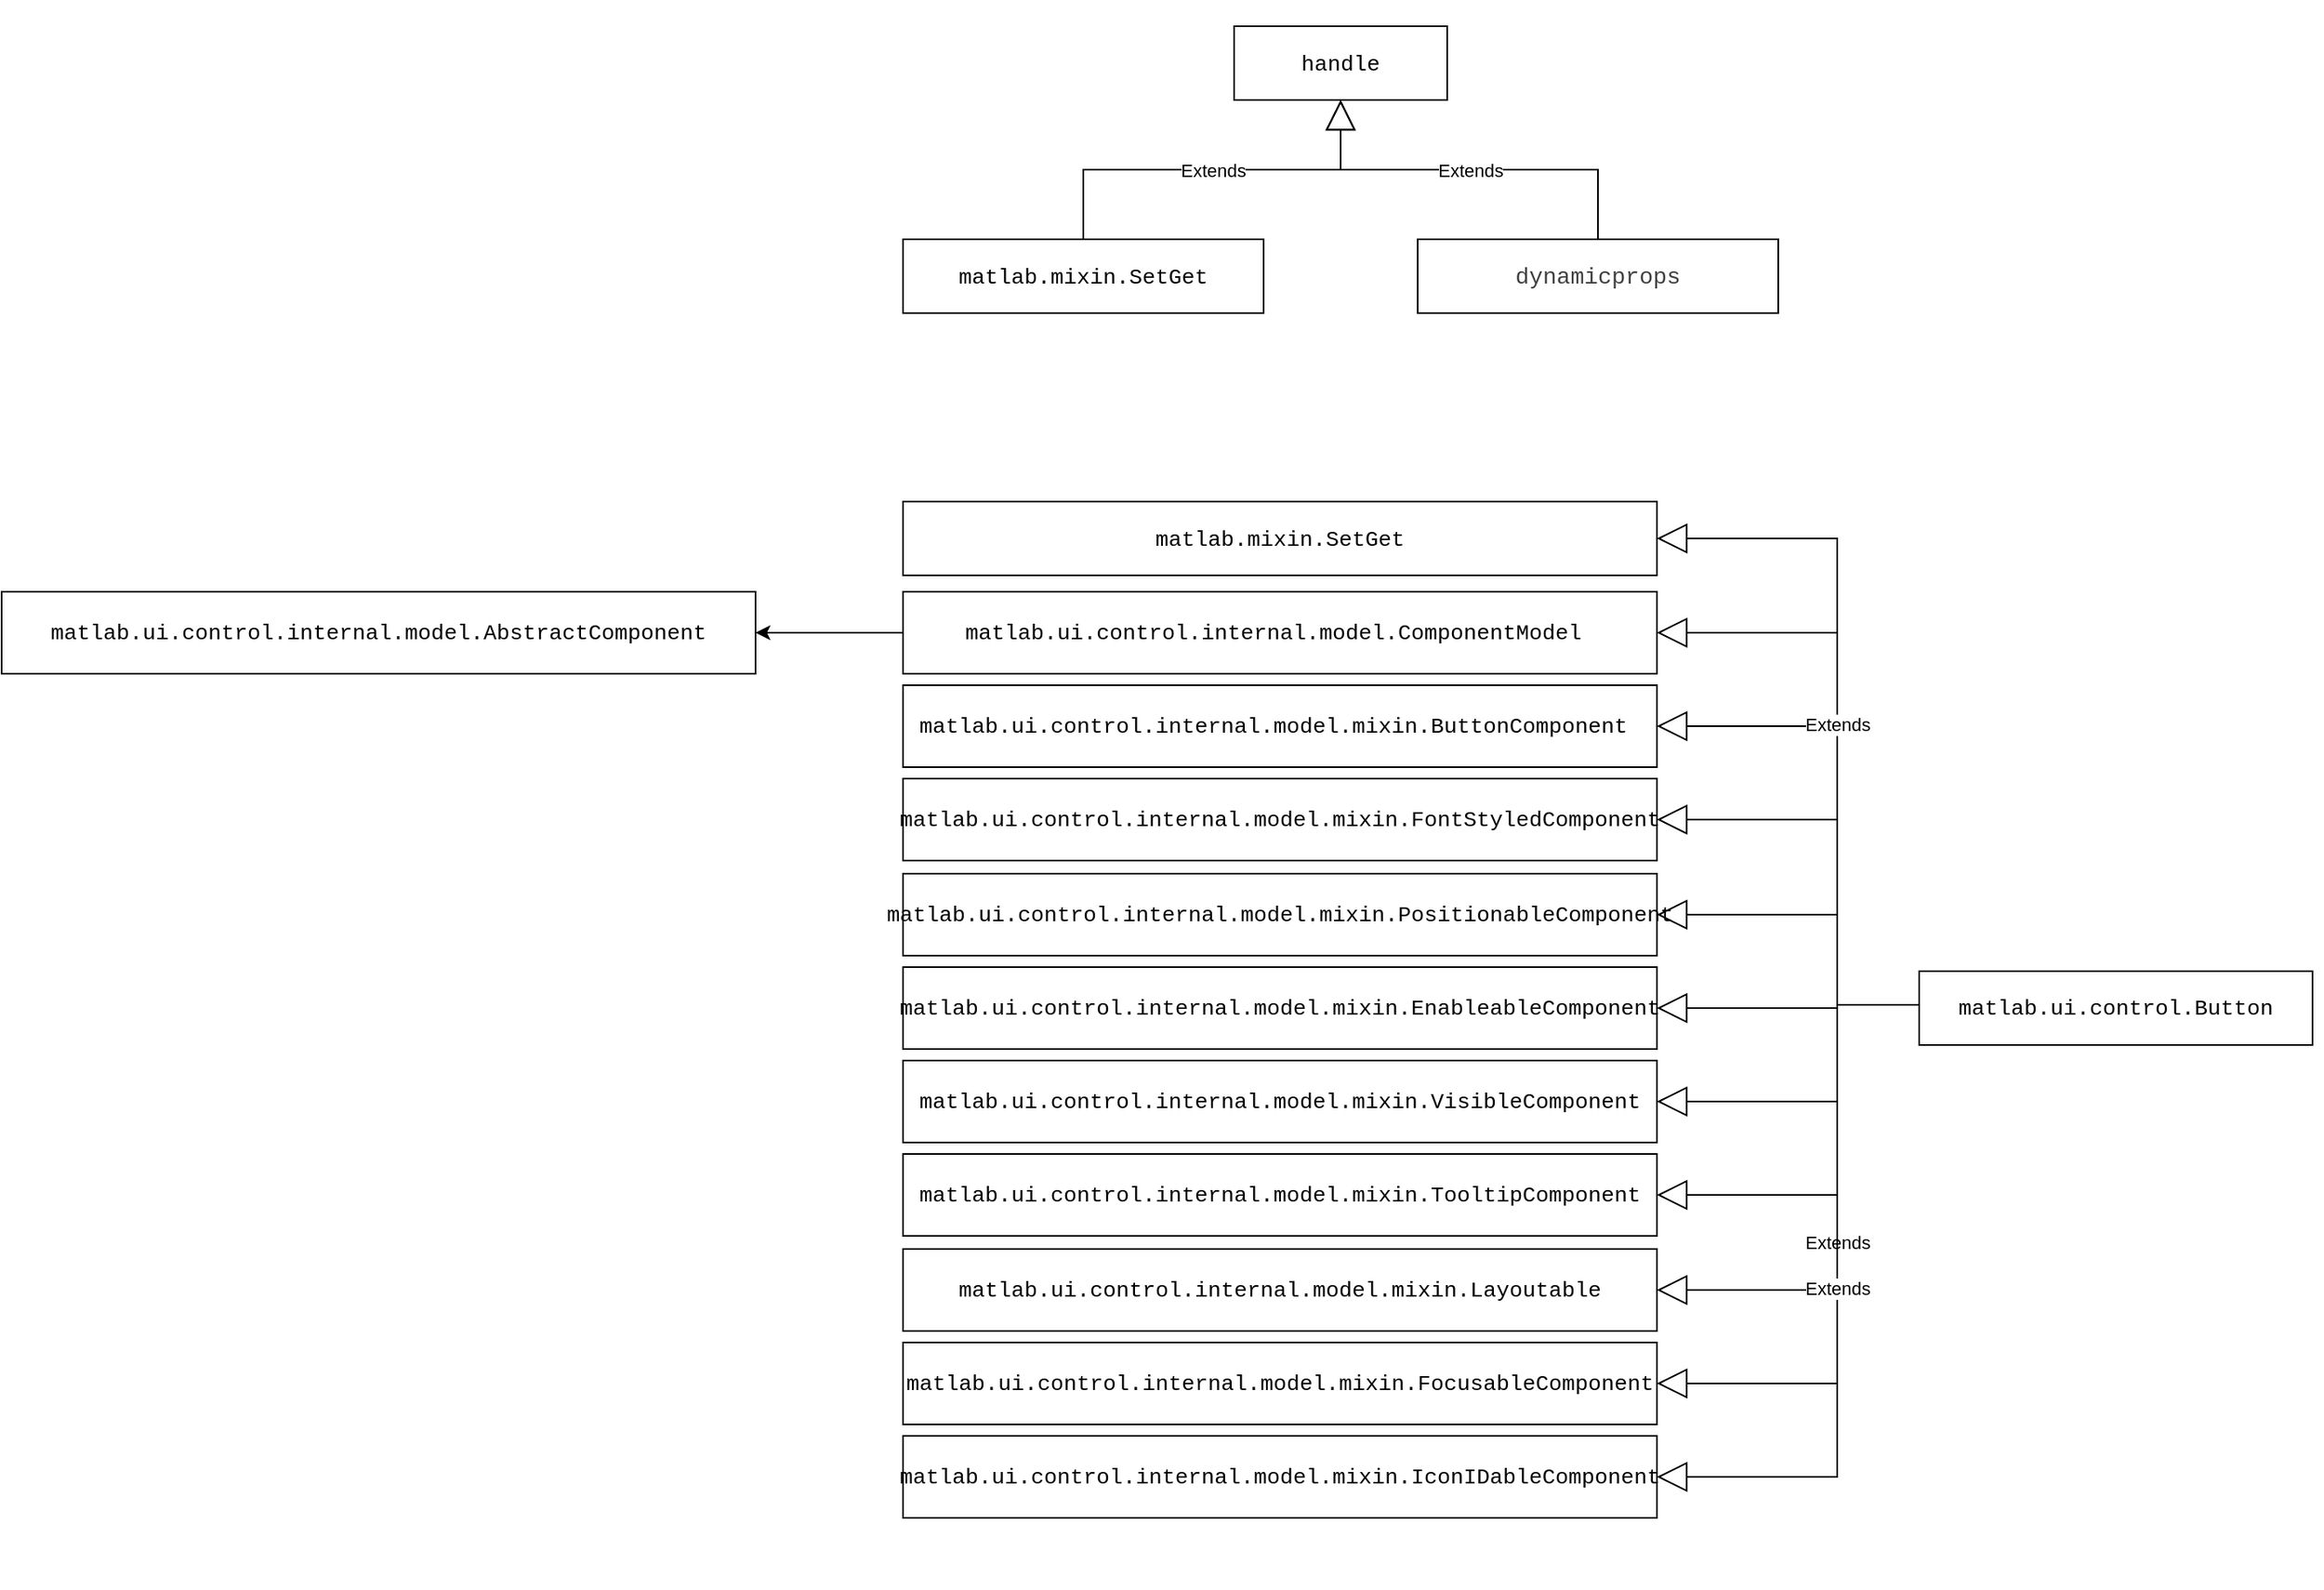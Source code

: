 <mxfile version="21.2.8" type="device">
  <diagram id="C5RBs43oDa-KdzZeNtuy" name="Page-1">
    <mxGraphModel dx="2514" dy="984" grid="1" gridSize="10" guides="1" tooltips="1" connect="1" arrows="1" fold="1" page="1" pageScale="1" pageWidth="827" pageHeight="1169" math="0" shadow="0">
      <root>
        <mxCell id="WIyWlLk6GJQsqaUBKTNV-0" />
        <mxCell id="WIyWlLk6GJQsqaUBKTNV-1" parent="WIyWlLk6GJQsqaUBKTNV-0" />
        <mxCell id="AdkErNaKAnFUTKggrUqt-0" value="&lt;div style=&quot;padding: 30px; font-size: medium; text-align: start;&quot; class=&quot;rtcContent&quot;&gt;&lt;div style=&quot;font-size: 10pt; font-family: Menlo, Monaco, Consolas, &amp;quot;Courier New&amp;quot;, monospace;&quot; class=&quot;lineNode&quot;&gt;handle&lt;/div&gt;&lt;/div&gt;" style="html=1;whiteSpace=wrap;" vertex="1" parent="WIyWlLk6GJQsqaUBKTNV-1">
          <mxGeometry x="202" y="30" width="130" height="45" as="geometry" />
        </mxCell>
        <mxCell id="AdkErNaKAnFUTKggrUqt-1" value="&lt;div style=&quot;padding: 30px; font-size: medium; text-align: start;&quot; class=&quot;rtcContent&quot;&gt;&lt;div style=&quot;font-size: 10pt; font-family: Menlo, Monaco, Consolas, &amp;quot;Courier New&amp;quot;, monospace;&quot; class=&quot;lineNode&quot;&gt;matlab.mixin.SetGet&lt;/div&gt;&lt;/div&gt;" style="whiteSpace=wrap;html=1;" vertex="1" parent="WIyWlLk6GJQsqaUBKTNV-1">
          <mxGeometry y="160" width="220" height="45" as="geometry" />
        </mxCell>
        <mxCell id="AdkErNaKAnFUTKggrUqt-4" value="Extends" style="endArrow=block;endSize=16;endFill=0;html=1;rounded=0;entryX=0.5;entryY=1;entryDx=0;entryDy=0;exitX=0.5;exitY=0;exitDx=0;exitDy=0;edgeStyle=orthogonalEdgeStyle;" edge="1" parent="WIyWlLk6GJQsqaUBKTNV-1" source="AdkErNaKAnFUTKggrUqt-1" target="AdkErNaKAnFUTKggrUqt-0">
          <mxGeometry width="160" relative="1" as="geometry">
            <mxPoint x="142" y="320" as="sourcePoint" />
            <mxPoint x="302" y="320" as="targetPoint" />
          </mxGeometry>
        </mxCell>
        <mxCell id="AdkErNaKAnFUTKggrUqt-5" value="&lt;div style=&quot;padding: 30px; font-size: medium; text-align: start;&quot; class=&quot;rtcContent&quot;&gt;&lt;div style=&quot;font-size: 10pt; font-family: Menlo, Monaco, Consolas, &amp;quot;Courier New&amp;quot;, monospace;&quot; class=&quot;lineNode&quot;&gt;&lt;div style=&quot;padding: 30px; font-size: medium;&quot; class=&quot;rtcContent&quot;&gt;&lt;code style=&quot;box-sizing: border-box; font-family: Menlo, Monaco, Consolas, &amp;quot;Courier New&amp;quot;, monospace; font-size: 14px; padding: 0px; color: rgb(64, 64, 64); background-color: rgb(255, 255, 255); border-radius: 0px;&quot; class=&quot;literal&quot;&gt;dynamicprops&lt;/code&gt;&lt;div style=&quot;font-size: 10pt;&quot; class=&quot;lineNode&quot;&gt;&lt;span style=&quot;&quot;&gt;&lt;/span&gt;&lt;/div&gt;&lt;/div&gt;&lt;/div&gt;&lt;/div&gt;" style="whiteSpace=wrap;html=1;" vertex="1" parent="WIyWlLk6GJQsqaUBKTNV-1">
          <mxGeometry x="314" y="160" width="220" height="45" as="geometry" />
        </mxCell>
        <mxCell id="AdkErNaKAnFUTKggrUqt-7" value="Extends" style="endArrow=block;endSize=16;endFill=0;html=1;rounded=0;entryX=0.5;entryY=1;entryDx=0;entryDy=0;exitX=0.5;exitY=0;exitDx=0;exitDy=0;edgeStyle=orthogonalEdgeStyle;" edge="1" parent="WIyWlLk6GJQsqaUBKTNV-1" source="AdkErNaKAnFUTKggrUqt-5" target="AdkErNaKAnFUTKggrUqt-0">
          <mxGeometry width="160" relative="1" as="geometry">
            <mxPoint x="112" y="290" as="sourcePoint" />
            <mxPoint x="277" y="130" as="targetPoint" />
          </mxGeometry>
        </mxCell>
        <mxCell id="AdkErNaKAnFUTKggrUqt-35" style="edgeStyle=orthogonalEdgeStyle;rounded=0;orthogonalLoop=1;jettySize=auto;html=1;entryX=1;entryY=0.5;entryDx=0;entryDy=0;endArrow=block;endFill=0;endSize=16;" edge="1" parent="WIyWlLk6GJQsqaUBKTNV-1" source="AdkErNaKAnFUTKggrUqt-8" target="AdkErNaKAnFUTKggrUqt-14">
          <mxGeometry relative="1" as="geometry">
            <Array as="points">
              <mxPoint x="570" y="627" />
              <mxPoint x="570" y="629" />
            </Array>
          </mxGeometry>
        </mxCell>
        <mxCell id="AdkErNaKAnFUTKggrUqt-36" style="edgeStyle=orthogonalEdgeStyle;rounded=0;orthogonalLoop=1;jettySize=auto;html=1;endArrow=block;endFill=0;endSize=16;entryX=1;entryY=0.5;entryDx=0;entryDy=0;" edge="1" parent="WIyWlLk6GJQsqaUBKTNV-1" source="AdkErNaKAnFUTKggrUqt-8" target="AdkErNaKAnFUTKggrUqt-15">
          <mxGeometry relative="1" as="geometry">
            <Array as="points">
              <mxPoint x="570" y="627" />
              <mxPoint x="570" y="686" />
            </Array>
          </mxGeometry>
        </mxCell>
        <mxCell id="AdkErNaKAnFUTKggrUqt-37" style="edgeStyle=orthogonalEdgeStyle;rounded=0;orthogonalLoop=1;jettySize=auto;html=1;entryX=1;entryY=0.5;entryDx=0;entryDy=0;endArrow=block;endFill=0;endSize=16;" edge="1" parent="WIyWlLk6GJQsqaUBKTNV-1" source="AdkErNaKAnFUTKggrUqt-8" target="AdkErNaKAnFUTKggrUqt-10">
          <mxGeometry relative="1" as="geometry">
            <mxPoint x="380" y="800" as="targetPoint" />
            <Array as="points">
              <mxPoint x="570" y="627" />
              <mxPoint x="570" y="400" />
            </Array>
          </mxGeometry>
        </mxCell>
        <mxCell id="AdkErNaKAnFUTKggrUqt-38" style="edgeStyle=orthogonalEdgeStyle;rounded=0;orthogonalLoop=1;jettySize=auto;html=1;entryX=1;entryY=0.5;entryDx=0;entryDy=0;endArrow=block;endFill=0;endSize=16;" edge="1" parent="WIyWlLk6GJQsqaUBKTNV-1" source="AdkErNaKAnFUTKggrUqt-8" target="AdkErNaKAnFUTKggrUqt-12">
          <mxGeometry relative="1" as="geometry">
            <Array as="points">
              <mxPoint x="570" y="627" />
              <mxPoint x="570" y="514" />
            </Array>
          </mxGeometry>
        </mxCell>
        <mxCell id="AdkErNaKAnFUTKggrUqt-39" style="edgeStyle=orthogonalEdgeStyle;rounded=0;orthogonalLoop=1;jettySize=auto;html=1;entryX=1;entryY=0.5;entryDx=0;entryDy=0;endArrow=block;endFill=0;endSize=16;" edge="1" parent="WIyWlLk6GJQsqaUBKTNV-1" source="AdkErNaKAnFUTKggrUqt-8" target="AdkErNaKAnFUTKggrUqt-16">
          <mxGeometry relative="1" as="geometry">
            <Array as="points">
              <mxPoint x="570" y="627" />
              <mxPoint x="570" y="743" />
            </Array>
          </mxGeometry>
        </mxCell>
        <mxCell id="AdkErNaKAnFUTKggrUqt-40" style="edgeStyle=orthogonalEdgeStyle;rounded=0;orthogonalLoop=1;jettySize=auto;html=1;entryX=1;entryY=0.5;entryDx=0;entryDy=0;endArrow=block;endFill=0;endSize=16;" edge="1" parent="WIyWlLk6GJQsqaUBKTNV-1" source="AdkErNaKAnFUTKggrUqt-8" target="AdkErNaKAnFUTKggrUqt-11">
          <mxGeometry relative="1" as="geometry">
            <Array as="points">
              <mxPoint x="570" y="627" />
              <mxPoint x="570" y="457" />
            </Array>
          </mxGeometry>
        </mxCell>
        <mxCell id="AdkErNaKAnFUTKggrUqt-41" style="edgeStyle=orthogonalEdgeStyle;rounded=0;orthogonalLoop=1;jettySize=auto;html=1;entryX=1;entryY=0.5;entryDx=0;entryDy=0;endArrow=block;endFill=0;endSize=16;" edge="1" parent="WIyWlLk6GJQsqaUBKTNV-1" source="AdkErNaKAnFUTKggrUqt-8" target="AdkErNaKAnFUTKggrUqt-13">
          <mxGeometry relative="1" as="geometry">
            <Array as="points">
              <mxPoint x="570" y="627" />
              <mxPoint x="570" y="572" />
            </Array>
          </mxGeometry>
        </mxCell>
        <mxCell id="AdkErNaKAnFUTKggrUqt-42" style="edgeStyle=orthogonalEdgeStyle;rounded=0;orthogonalLoop=1;jettySize=auto;html=1;entryX=1;entryY=0.5;entryDx=0;entryDy=0;endArrow=block;endFill=0;endSize=16;" edge="1" parent="WIyWlLk6GJQsqaUBKTNV-1" source="AdkErNaKAnFUTKggrUqt-8" target="AdkErNaKAnFUTKggrUqt-17">
          <mxGeometry relative="1" as="geometry">
            <Array as="points">
              <mxPoint x="570" y="627" />
              <mxPoint x="570" y="801" />
            </Array>
          </mxGeometry>
        </mxCell>
        <mxCell id="AdkErNaKAnFUTKggrUqt-8" value="&lt;div style=&quot;padding: 30px; font-size: medium; text-align: start;&quot; class=&quot;rtcContent&quot;&gt;&lt;div style=&quot;font-size: 10pt; font-family: Menlo, Monaco, Consolas, &amp;quot;Courier New&amp;quot;, monospace;&quot; class=&quot;lineNode&quot;&gt;matlab.ui.control.Button&lt;/div&gt;&lt;/div&gt;" style="html=1;whiteSpace=wrap;" vertex="1" parent="WIyWlLk6GJQsqaUBKTNV-1">
          <mxGeometry x="620" y="606.5" width="240" height="45" as="geometry" />
        </mxCell>
        <mxCell id="AdkErNaKAnFUTKggrUqt-44" value="" style="edgeStyle=orthogonalEdgeStyle;rounded=0;orthogonalLoop=1;jettySize=auto;html=1;" edge="1" parent="WIyWlLk6GJQsqaUBKTNV-1" source="AdkErNaKAnFUTKggrUqt-10" target="AdkErNaKAnFUTKggrUqt-43">
          <mxGeometry relative="1" as="geometry" />
        </mxCell>
        <mxCell id="AdkErNaKAnFUTKggrUqt-10" value="&lt;div style=&quot;padding: 30px; font-size: medium; text-align: start;&quot; class=&quot;rtcContent&quot;&gt;&lt;div style=&quot;font-size: 10pt; font-family: Menlo, Monaco, Consolas, &amp;quot;Courier New&amp;quot;, monospace;&quot; class=&quot;lineNode&quot;&gt;&lt;div style=&quot;padding: 30px; font-size: medium;&quot; class=&quot;rtcContent&quot;&gt;&lt;div style=&quot;font-size: 10pt;&quot; class=&quot;lineNode&quot;&gt;matlab.ui.control.internal.model.ComponentModel&amp;nbsp;&lt;/div&gt;&lt;/div&gt;&lt;/div&gt;&lt;/div&gt;" style="html=1;whiteSpace=wrap;" vertex="1" parent="WIyWlLk6GJQsqaUBKTNV-1">
          <mxGeometry y="375" width="460" height="50" as="geometry" />
        </mxCell>
        <mxCell id="AdkErNaKAnFUTKggrUqt-11" value="&lt;div style=&quot;padding: 30px; font-size: medium; text-align: start;&quot; class=&quot;rtcContent&quot;&gt;&lt;div style=&quot;font-size: 10pt; font-family: Menlo, Monaco, Consolas, &amp;quot;Courier New&amp;quot;, monospace;&quot; class=&quot;lineNode&quot;&gt;&lt;div style=&quot;padding: 30px; font-size: medium;&quot; class=&quot;rtcContent&quot;&gt;&lt;div style=&quot;font-size: 10pt;&quot; class=&quot;lineNode&quot;&gt;&lt;div style=&quot;border-color: var(--border-color); font-size: 10pt;&quot; class=&quot;lineNode&quot;&gt;&lt;span style=&quot;border-color: var(--border-color);&quot;&gt;matlab.ui.control.internal.model.mixin.ButtonComponent&amp;nbsp;&lt;/span&gt;&lt;/div&gt;&lt;/div&gt;&lt;/div&gt;&lt;/div&gt;&lt;/div&gt;" style="html=1;whiteSpace=wrap;" vertex="1" parent="WIyWlLk6GJQsqaUBKTNV-1">
          <mxGeometry y="432" width="460" height="50" as="geometry" />
        </mxCell>
        <mxCell id="AdkErNaKAnFUTKggrUqt-12" value="&lt;div style=&quot;padding: 30px; font-size: medium; text-align: start;&quot; class=&quot;rtcContent&quot;&gt;&lt;div style=&quot;font-size: 10pt; font-family: Menlo, Monaco, Consolas, &amp;quot;Courier New&amp;quot;, monospace;&quot; class=&quot;lineNode&quot;&gt;&lt;div style=&quot;padding: 30px; font-size: medium;&quot; class=&quot;rtcContent&quot;&gt;&lt;div style=&quot;font-size: 10pt;&quot; class=&quot;lineNode&quot;&gt;&lt;div style=&quot;border-color: var(--border-color); font-size: 10pt;&quot; class=&quot;lineNode&quot;&gt;&lt;span style=&quot;font-size: 10pt; background-color: initial;&quot;&gt;matlab.ui.control.internal.model.mixin.FontStyledComponent&lt;/span&gt;&lt;br&gt;&lt;/div&gt;&lt;/div&gt;&lt;/div&gt;&lt;/div&gt;&lt;/div&gt;" style="html=1;whiteSpace=wrap;" vertex="1" parent="WIyWlLk6GJQsqaUBKTNV-1">
          <mxGeometry y="489" width="460" height="50" as="geometry" />
        </mxCell>
        <mxCell id="AdkErNaKAnFUTKggrUqt-13" value="&lt;div style=&quot;padding: 30px; font-size: medium; text-align: start;&quot; class=&quot;rtcContent&quot;&gt;&lt;div style=&quot;font-size: 10pt; font-family: Menlo, Monaco, Consolas, &amp;quot;Courier New&amp;quot;, monospace;&quot; class=&quot;lineNode&quot;&gt;&lt;div style=&quot;padding: 30px; font-size: medium;&quot; class=&quot;rtcContent&quot;&gt;&lt;div style=&quot;font-size: 10pt;&quot; class=&quot;lineNode&quot;&gt;&lt;div style=&quot;border-color: var(--border-color); font-size: 10pt;&quot; class=&quot;lineNode&quot;&gt;&lt;span style=&quot;font-size: 10pt; background-color: initial;&quot;&gt;matlab.ui.control.internal.model.mixin.PositionableComponent&lt;/span&gt;&lt;br&gt;&lt;/div&gt;&lt;/div&gt;&lt;/div&gt;&lt;/div&gt;&lt;/div&gt;" style="html=1;whiteSpace=wrap;" vertex="1" parent="WIyWlLk6GJQsqaUBKTNV-1">
          <mxGeometry y="547" width="460" height="50" as="geometry" />
        </mxCell>
        <mxCell id="AdkErNaKAnFUTKggrUqt-14" value="&lt;div style=&quot;padding: 30px; font-size: medium; text-align: start;&quot; class=&quot;rtcContent&quot;&gt;&lt;div style=&quot;font-size: 10pt; font-family: Menlo, Monaco, Consolas, &amp;quot;Courier New&amp;quot;, monospace;&quot; class=&quot;lineNode&quot;&gt;&lt;div style=&quot;padding: 30px; font-size: medium;&quot; class=&quot;rtcContent&quot;&gt;&lt;div style=&quot;font-size: 10pt;&quot; class=&quot;lineNode&quot;&gt;&lt;div style=&quot;border-color: var(--border-color); font-size: 10pt;&quot; class=&quot;lineNode&quot;&gt;&lt;span style=&quot;font-size: 10pt; background-color: initial;&quot;&gt;matlab.ui.control.internal.model.mixin.EnableableComponent&lt;/span&gt;&lt;br&gt;&lt;/div&gt;&lt;/div&gt;&lt;/div&gt;&lt;/div&gt;&lt;/div&gt;" style="html=1;whiteSpace=wrap;" vertex="1" parent="WIyWlLk6GJQsqaUBKTNV-1">
          <mxGeometry y="604" width="460" height="50" as="geometry" />
        </mxCell>
        <mxCell id="AdkErNaKAnFUTKggrUqt-15" value="&lt;div style=&quot;padding: 30px; font-size: medium; text-align: start;&quot; class=&quot;rtcContent&quot;&gt;&lt;div style=&quot;font-size: 10pt; font-family: Menlo, Monaco, Consolas, &amp;quot;Courier New&amp;quot;, monospace;&quot; class=&quot;lineNode&quot;&gt;&lt;div style=&quot;padding: 30px; font-size: medium;&quot; class=&quot;rtcContent&quot;&gt;&lt;div style=&quot;font-size: 10pt;&quot; class=&quot;lineNode&quot;&gt;&lt;div style=&quot;border-color: var(--border-color); font-size: 10pt;&quot; class=&quot;lineNode&quot;&gt;&lt;span style=&quot;font-size: 10pt; background-color: initial;&quot;&gt;matlab.ui.control.internal.model.mixin.VisibleComponent&lt;/span&gt;&lt;br&gt;&lt;/div&gt;&lt;/div&gt;&lt;/div&gt;&lt;/div&gt;&lt;/div&gt;" style="html=1;whiteSpace=wrap;" vertex="1" parent="WIyWlLk6GJQsqaUBKTNV-1">
          <mxGeometry y="661" width="460" height="50" as="geometry" />
        </mxCell>
        <mxCell id="AdkErNaKAnFUTKggrUqt-16" value="&lt;div style=&quot;padding: 30px; font-size: medium; text-align: start;&quot; class=&quot;rtcContent&quot;&gt;&lt;div style=&quot;font-size: 10pt; font-family: Menlo, Monaco, Consolas, &amp;quot;Courier New&amp;quot;, monospace;&quot; class=&quot;lineNode&quot;&gt;&lt;div style=&quot;padding: 30px; font-size: medium;&quot; class=&quot;rtcContent&quot;&gt;&lt;div style=&quot;font-size: 10pt;&quot; class=&quot;lineNode&quot;&gt;&lt;div style=&quot;border-color: var(--border-color); font-size: 10pt;&quot; class=&quot;lineNode&quot;&gt;&lt;span style=&quot;font-size: 10pt; background-color: initial;&quot;&gt;matlab.ui.control.internal.model.mixin.TooltipComponent&lt;/span&gt;&lt;br&gt;&lt;/div&gt;&lt;/div&gt;&lt;/div&gt;&lt;/div&gt;&lt;/div&gt;" style="html=1;whiteSpace=wrap;" vertex="1" parent="WIyWlLk6GJQsqaUBKTNV-1">
          <mxGeometry y="718" width="460" height="50" as="geometry" />
        </mxCell>
        <mxCell id="AdkErNaKAnFUTKggrUqt-17" value="&lt;div style=&quot;padding: 30px; font-size: medium; text-align: start;&quot; class=&quot;rtcContent&quot;&gt;&lt;div style=&quot;font-size: 10pt; font-family: Menlo, Monaco, Consolas, &amp;quot;Courier New&amp;quot;, monospace;&quot; class=&quot;lineNode&quot;&gt;&lt;div style=&quot;padding: 30px; font-size: medium;&quot; class=&quot;rtcContent&quot;&gt;&lt;div style=&quot;font-size: 10pt;&quot; class=&quot;lineNode&quot;&gt;&lt;div style=&quot;border-color: var(--border-color); font-size: 10pt;&quot; class=&quot;lineNode&quot;&gt;&lt;span style=&quot;font-size: 10pt; background-color: initial;&quot;&gt;matlab.ui.control.internal.model.mixin.Layoutable&lt;/span&gt;&lt;/div&gt;&lt;/div&gt;&lt;/div&gt;&lt;/div&gt;&lt;/div&gt;" style="html=1;whiteSpace=wrap;" vertex="1" parent="WIyWlLk6GJQsqaUBKTNV-1">
          <mxGeometry y="776" width="460" height="50" as="geometry" />
        </mxCell>
        <mxCell id="AdkErNaKAnFUTKggrUqt-18" value="&lt;div style=&quot;padding: 30px; font-size: medium; text-align: start;&quot; class=&quot;rtcContent&quot;&gt;&lt;div style=&quot;font-size: 10pt; font-family: Menlo, Monaco, Consolas, &amp;quot;Courier New&amp;quot;, monospace;&quot; class=&quot;lineNode&quot;&gt;&lt;div style=&quot;padding: 30px; font-size: medium;&quot; class=&quot;rtcContent&quot;&gt;&lt;div style=&quot;font-size: 10pt;&quot; class=&quot;lineNode&quot;&gt;&lt;div style=&quot;border-color: var(--border-color); font-size: 10pt;&quot; class=&quot;lineNode&quot;&gt;&lt;div style=&quot;border-color: var(--border-color); font-size: 10pt;&quot; class=&quot;lineNode&quot;&gt;matlab.ui.control.internal.model.mixin.FocusableComponent&lt;/div&gt;&lt;/div&gt;&lt;/div&gt;&lt;/div&gt;&lt;/div&gt;&lt;/div&gt;" style="html=1;whiteSpace=wrap;" vertex="1" parent="WIyWlLk6GJQsqaUBKTNV-1">
          <mxGeometry y="833" width="460" height="50" as="geometry" />
        </mxCell>
        <mxCell id="AdkErNaKAnFUTKggrUqt-19" value="&lt;div style=&quot;padding: 30px; font-size: medium; text-align: start;&quot; class=&quot;rtcContent&quot;&gt;&lt;div style=&quot;font-size: 10pt; font-family: Menlo, Monaco, Consolas, &amp;quot;Courier New&amp;quot;, monospace;&quot; class=&quot;lineNode&quot;&gt;&lt;div style=&quot;padding: 30px; font-size: medium;&quot; class=&quot;rtcContent&quot;&gt;&lt;div style=&quot;font-size: 10pt;&quot; class=&quot;lineNode&quot;&gt;&lt;div style=&quot;border-color: var(--border-color); font-size: 10pt;&quot; class=&quot;lineNode&quot;&gt;&lt;div style=&quot;border-color: var(--border-color); font-size: 10pt;&quot; class=&quot;lineNode&quot;&gt;matlab.ui.control.internal.model.mixin.IconIDableComponent&lt;br&gt;&lt;/div&gt;&lt;/div&gt;&lt;/div&gt;&lt;/div&gt;&lt;/div&gt;&lt;/div&gt;" style="html=1;whiteSpace=wrap;" vertex="1" parent="WIyWlLk6GJQsqaUBKTNV-1">
          <mxGeometry y="890" width="460" height="50" as="geometry" />
        </mxCell>
        <mxCell id="AdkErNaKAnFUTKggrUqt-22" value="&lt;div style=&quot;padding: 30px; font-size: medium; text-align: start;&quot; class=&quot;rtcContent&quot;&gt;&lt;div style=&quot;font-size: 10pt; font-family: Menlo, Monaco, Consolas, &amp;quot;Courier New&amp;quot;, monospace;&quot; class=&quot;lineNode&quot;&gt;matlab.mixin.SetGet&lt;/div&gt;&lt;/div&gt;" style="whiteSpace=wrap;html=1;" vertex="1" parent="WIyWlLk6GJQsqaUBKTNV-1">
          <mxGeometry y="320" width="460" height="45" as="geometry" />
        </mxCell>
        <mxCell id="AdkErNaKAnFUTKggrUqt-23" value="Extends" style="endArrow=block;endSize=16;endFill=0;rounded=0;entryX=1;entryY=0.5;entryDx=0;entryDy=0;exitX=0;exitY=0.5;exitDx=0;exitDy=0;edgeStyle=orthogonalEdgeStyle;html=1;" edge="1" parent="WIyWlLk6GJQsqaUBKTNV-1" source="AdkErNaKAnFUTKggrUqt-8" target="AdkErNaKAnFUTKggrUqt-22">
          <mxGeometry width="160" relative="1" as="geometry">
            <mxPoint x="537" y="488.5" as="sourcePoint" />
            <mxPoint x="380" y="403.5" as="targetPoint" />
            <Array as="points">
              <mxPoint x="570" y="627" />
              <mxPoint x="570" y="343" />
            </Array>
          </mxGeometry>
        </mxCell>
        <mxCell id="AdkErNaKAnFUTKggrUqt-33" value="Extends" style="endArrow=block;endSize=16;endFill=0;html=1;rounded=0;entryX=1;entryY=0.5;entryDx=0;entryDy=0;exitX=0;exitY=0.5;exitDx=0;exitDy=0;edgeStyle=orthogonalEdgeStyle;" edge="1" parent="WIyWlLk6GJQsqaUBKTNV-1" source="AdkErNaKAnFUTKggrUqt-8" target="AdkErNaKAnFUTKggrUqt-18">
          <mxGeometry width="160" relative="1" as="geometry">
            <mxPoint x="530" y="763" as="sourcePoint" />
            <mxPoint x="400" y="443" as="targetPoint" />
            <Array as="points">
              <mxPoint x="570" y="627" />
              <mxPoint x="570" y="858" />
            </Array>
          </mxGeometry>
        </mxCell>
        <mxCell id="AdkErNaKAnFUTKggrUqt-34" value="Extends" style="endArrow=block;endSize=16;endFill=0;html=1;rounded=0;entryX=1;entryY=0.5;entryDx=0;entryDy=0;exitX=0;exitY=0.5;exitDx=0;exitDy=0;edgeStyle=orthogonalEdgeStyle;" edge="1" parent="WIyWlLk6GJQsqaUBKTNV-1" source="AdkErNaKAnFUTKggrUqt-8" target="AdkErNaKAnFUTKggrUqt-19">
          <mxGeometry width="160" relative="1" as="geometry">
            <mxPoint x="540" y="773" as="sourcePoint" />
            <mxPoint x="410" y="453" as="targetPoint" />
            <Array as="points">
              <mxPoint x="570" y="627" />
              <mxPoint x="570" y="915" />
            </Array>
          </mxGeometry>
        </mxCell>
        <mxCell id="AdkErNaKAnFUTKggrUqt-43" value="&lt;div style=&quot;padding: 30px; font-size: medium; text-align: start;&quot; class=&quot;rtcContent&quot;&gt;&lt;div style=&quot;font-size: 10pt; font-family: Menlo, Monaco, Consolas, &amp;quot;Courier New&amp;quot;, monospace;&quot; class=&quot;lineNode&quot;&gt;matlab.ui.control.internal.model.AbstractComponent&lt;/div&gt;&lt;/div&gt;" style="whiteSpace=wrap;html=1;" vertex="1" parent="WIyWlLk6GJQsqaUBKTNV-1">
          <mxGeometry x="-550" y="375" width="460" height="50" as="geometry" />
        </mxCell>
      </root>
    </mxGraphModel>
  </diagram>
</mxfile>
